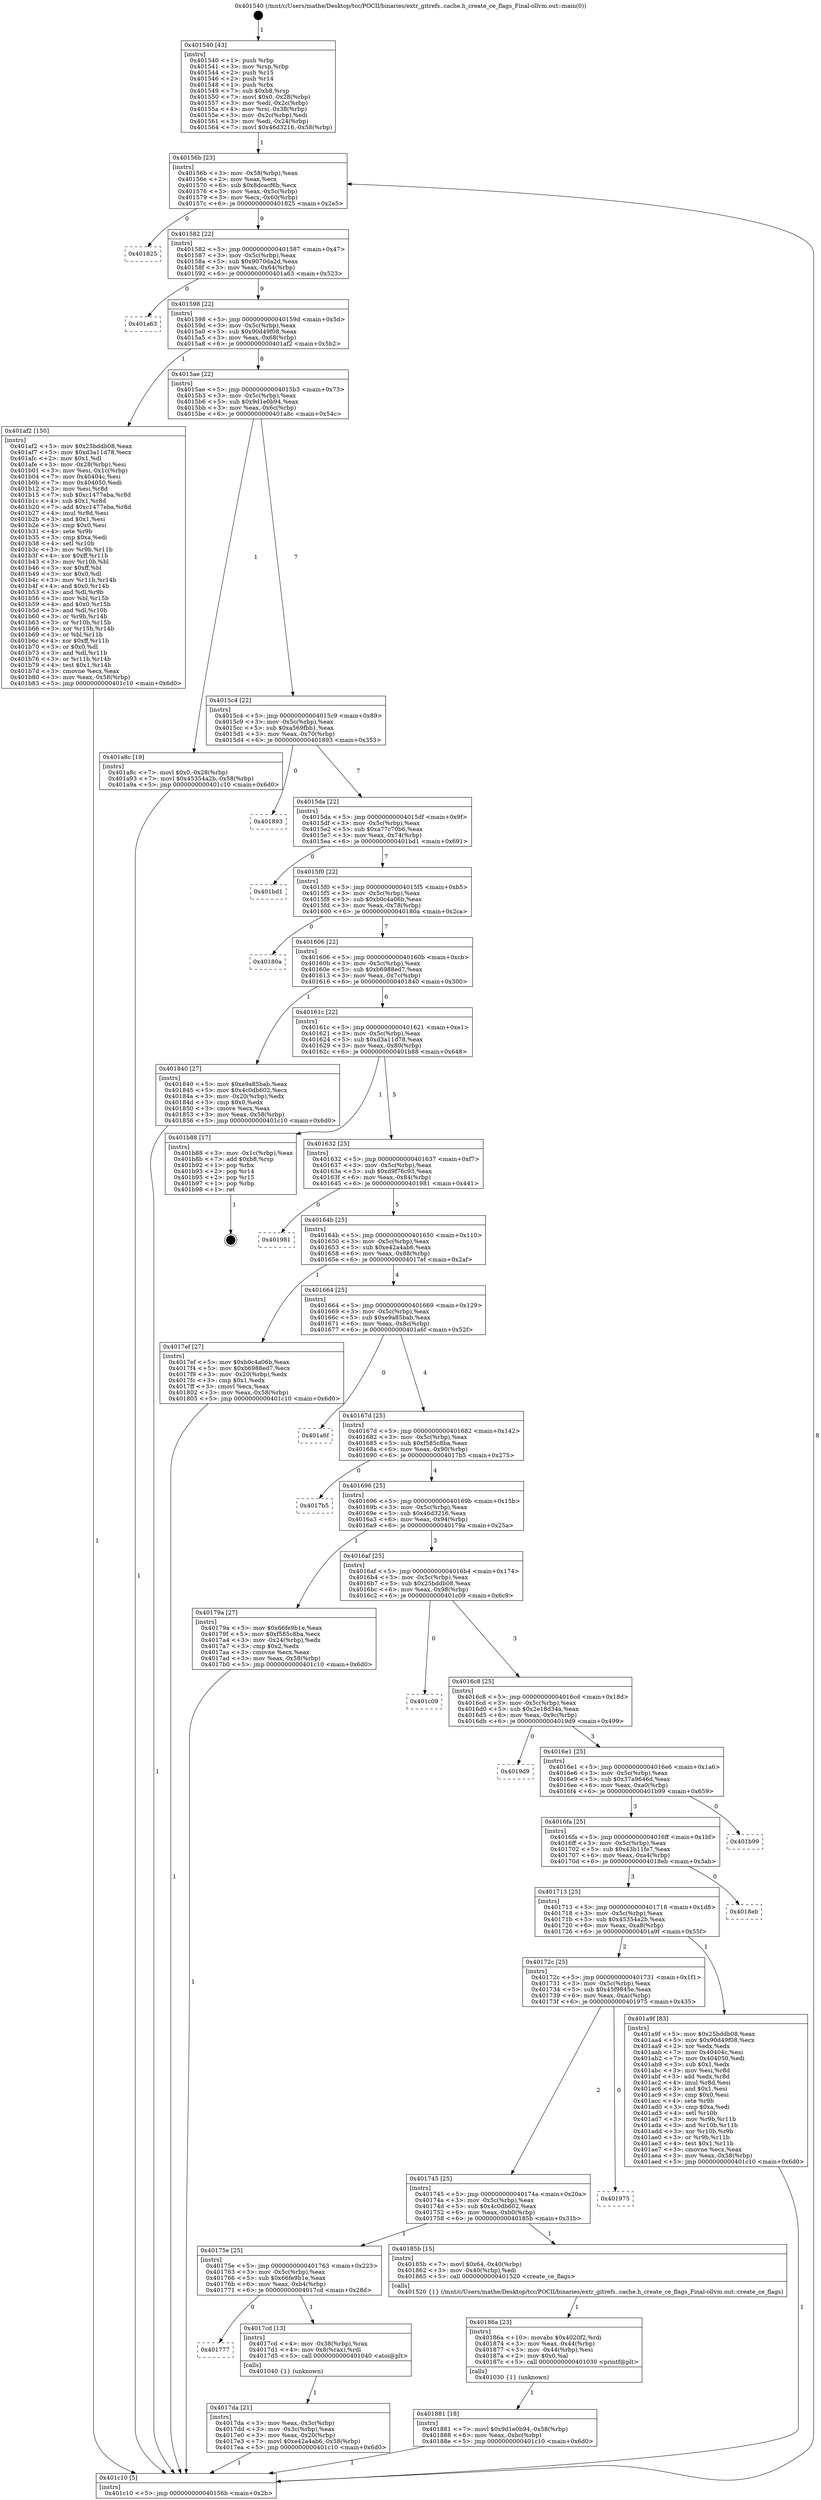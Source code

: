 digraph "0x401540" {
  label = "0x401540 (/mnt/c/Users/mathe/Desktop/tcc/POCII/binaries/extr_gitrefs..cache.h_create_ce_flags_Final-ollvm.out::main(0))"
  labelloc = "t"
  node[shape=record]

  Entry [label="",width=0.3,height=0.3,shape=circle,fillcolor=black,style=filled]
  "0x40156b" [label="{
     0x40156b [23]\l
     | [instrs]\l
     &nbsp;&nbsp;0x40156b \<+3\>: mov -0x58(%rbp),%eax\l
     &nbsp;&nbsp;0x40156e \<+2\>: mov %eax,%ecx\l
     &nbsp;&nbsp;0x401570 \<+6\>: sub $0x8dcacf6b,%ecx\l
     &nbsp;&nbsp;0x401576 \<+3\>: mov %eax,-0x5c(%rbp)\l
     &nbsp;&nbsp;0x401579 \<+3\>: mov %ecx,-0x60(%rbp)\l
     &nbsp;&nbsp;0x40157c \<+6\>: je 0000000000401825 \<main+0x2e5\>\l
  }"]
  "0x401825" [label="{
     0x401825\l
  }", style=dashed]
  "0x401582" [label="{
     0x401582 [22]\l
     | [instrs]\l
     &nbsp;&nbsp;0x401582 \<+5\>: jmp 0000000000401587 \<main+0x47\>\l
     &nbsp;&nbsp;0x401587 \<+3\>: mov -0x5c(%rbp),%eax\l
     &nbsp;&nbsp;0x40158a \<+5\>: sub $0x9070da2d,%eax\l
     &nbsp;&nbsp;0x40158f \<+3\>: mov %eax,-0x64(%rbp)\l
     &nbsp;&nbsp;0x401592 \<+6\>: je 0000000000401a63 \<main+0x523\>\l
  }"]
  Exit [label="",width=0.3,height=0.3,shape=circle,fillcolor=black,style=filled,peripheries=2]
  "0x401a63" [label="{
     0x401a63\l
  }", style=dashed]
  "0x401598" [label="{
     0x401598 [22]\l
     | [instrs]\l
     &nbsp;&nbsp;0x401598 \<+5\>: jmp 000000000040159d \<main+0x5d\>\l
     &nbsp;&nbsp;0x40159d \<+3\>: mov -0x5c(%rbp),%eax\l
     &nbsp;&nbsp;0x4015a0 \<+5\>: sub $0x90d49f08,%eax\l
     &nbsp;&nbsp;0x4015a5 \<+3\>: mov %eax,-0x68(%rbp)\l
     &nbsp;&nbsp;0x4015a8 \<+6\>: je 0000000000401af2 \<main+0x5b2\>\l
  }"]
  "0x401881" [label="{
     0x401881 [18]\l
     | [instrs]\l
     &nbsp;&nbsp;0x401881 \<+7\>: movl $0x9d1e0b94,-0x58(%rbp)\l
     &nbsp;&nbsp;0x401888 \<+6\>: mov %eax,-0xbc(%rbp)\l
     &nbsp;&nbsp;0x40188e \<+5\>: jmp 0000000000401c10 \<main+0x6d0\>\l
  }"]
  "0x401af2" [label="{
     0x401af2 [150]\l
     | [instrs]\l
     &nbsp;&nbsp;0x401af2 \<+5\>: mov $0x25bddb08,%eax\l
     &nbsp;&nbsp;0x401af7 \<+5\>: mov $0xd3a11d78,%ecx\l
     &nbsp;&nbsp;0x401afc \<+2\>: mov $0x1,%dl\l
     &nbsp;&nbsp;0x401afe \<+3\>: mov -0x28(%rbp),%esi\l
     &nbsp;&nbsp;0x401b01 \<+3\>: mov %esi,-0x1c(%rbp)\l
     &nbsp;&nbsp;0x401b04 \<+7\>: mov 0x40404c,%esi\l
     &nbsp;&nbsp;0x401b0b \<+7\>: mov 0x404050,%edi\l
     &nbsp;&nbsp;0x401b12 \<+3\>: mov %esi,%r8d\l
     &nbsp;&nbsp;0x401b15 \<+7\>: sub $0xc1477eba,%r8d\l
     &nbsp;&nbsp;0x401b1c \<+4\>: sub $0x1,%r8d\l
     &nbsp;&nbsp;0x401b20 \<+7\>: add $0xc1477eba,%r8d\l
     &nbsp;&nbsp;0x401b27 \<+4\>: imul %r8d,%esi\l
     &nbsp;&nbsp;0x401b2b \<+3\>: and $0x1,%esi\l
     &nbsp;&nbsp;0x401b2e \<+3\>: cmp $0x0,%esi\l
     &nbsp;&nbsp;0x401b31 \<+4\>: sete %r9b\l
     &nbsp;&nbsp;0x401b35 \<+3\>: cmp $0xa,%edi\l
     &nbsp;&nbsp;0x401b38 \<+4\>: setl %r10b\l
     &nbsp;&nbsp;0x401b3c \<+3\>: mov %r9b,%r11b\l
     &nbsp;&nbsp;0x401b3f \<+4\>: xor $0xff,%r11b\l
     &nbsp;&nbsp;0x401b43 \<+3\>: mov %r10b,%bl\l
     &nbsp;&nbsp;0x401b46 \<+3\>: xor $0xff,%bl\l
     &nbsp;&nbsp;0x401b49 \<+3\>: xor $0x0,%dl\l
     &nbsp;&nbsp;0x401b4c \<+3\>: mov %r11b,%r14b\l
     &nbsp;&nbsp;0x401b4f \<+4\>: and $0x0,%r14b\l
     &nbsp;&nbsp;0x401b53 \<+3\>: and %dl,%r9b\l
     &nbsp;&nbsp;0x401b56 \<+3\>: mov %bl,%r15b\l
     &nbsp;&nbsp;0x401b59 \<+4\>: and $0x0,%r15b\l
     &nbsp;&nbsp;0x401b5d \<+3\>: and %dl,%r10b\l
     &nbsp;&nbsp;0x401b60 \<+3\>: or %r9b,%r14b\l
     &nbsp;&nbsp;0x401b63 \<+3\>: or %r10b,%r15b\l
     &nbsp;&nbsp;0x401b66 \<+3\>: xor %r15b,%r14b\l
     &nbsp;&nbsp;0x401b69 \<+3\>: or %bl,%r11b\l
     &nbsp;&nbsp;0x401b6c \<+4\>: xor $0xff,%r11b\l
     &nbsp;&nbsp;0x401b70 \<+3\>: or $0x0,%dl\l
     &nbsp;&nbsp;0x401b73 \<+3\>: and %dl,%r11b\l
     &nbsp;&nbsp;0x401b76 \<+3\>: or %r11b,%r14b\l
     &nbsp;&nbsp;0x401b79 \<+4\>: test $0x1,%r14b\l
     &nbsp;&nbsp;0x401b7d \<+3\>: cmovne %ecx,%eax\l
     &nbsp;&nbsp;0x401b80 \<+3\>: mov %eax,-0x58(%rbp)\l
     &nbsp;&nbsp;0x401b83 \<+5\>: jmp 0000000000401c10 \<main+0x6d0\>\l
  }"]
  "0x4015ae" [label="{
     0x4015ae [22]\l
     | [instrs]\l
     &nbsp;&nbsp;0x4015ae \<+5\>: jmp 00000000004015b3 \<main+0x73\>\l
     &nbsp;&nbsp;0x4015b3 \<+3\>: mov -0x5c(%rbp),%eax\l
     &nbsp;&nbsp;0x4015b6 \<+5\>: sub $0x9d1e0b94,%eax\l
     &nbsp;&nbsp;0x4015bb \<+3\>: mov %eax,-0x6c(%rbp)\l
     &nbsp;&nbsp;0x4015be \<+6\>: je 0000000000401a8c \<main+0x54c\>\l
  }"]
  "0x40186a" [label="{
     0x40186a [23]\l
     | [instrs]\l
     &nbsp;&nbsp;0x40186a \<+10\>: movabs $0x4020f2,%rdi\l
     &nbsp;&nbsp;0x401874 \<+3\>: mov %eax,-0x44(%rbp)\l
     &nbsp;&nbsp;0x401877 \<+3\>: mov -0x44(%rbp),%esi\l
     &nbsp;&nbsp;0x40187a \<+2\>: mov $0x0,%al\l
     &nbsp;&nbsp;0x40187c \<+5\>: call 0000000000401030 \<printf@plt\>\l
     | [calls]\l
     &nbsp;&nbsp;0x401030 \{1\} (unknown)\l
  }"]
  "0x401a8c" [label="{
     0x401a8c [19]\l
     | [instrs]\l
     &nbsp;&nbsp;0x401a8c \<+7\>: movl $0x0,-0x28(%rbp)\l
     &nbsp;&nbsp;0x401a93 \<+7\>: movl $0x45354a2b,-0x58(%rbp)\l
     &nbsp;&nbsp;0x401a9a \<+5\>: jmp 0000000000401c10 \<main+0x6d0\>\l
  }"]
  "0x4015c4" [label="{
     0x4015c4 [22]\l
     | [instrs]\l
     &nbsp;&nbsp;0x4015c4 \<+5\>: jmp 00000000004015c9 \<main+0x89\>\l
     &nbsp;&nbsp;0x4015c9 \<+3\>: mov -0x5c(%rbp),%eax\l
     &nbsp;&nbsp;0x4015cc \<+5\>: sub $0xa569fbb1,%eax\l
     &nbsp;&nbsp;0x4015d1 \<+3\>: mov %eax,-0x70(%rbp)\l
     &nbsp;&nbsp;0x4015d4 \<+6\>: je 0000000000401893 \<main+0x353\>\l
  }"]
  "0x4017da" [label="{
     0x4017da [21]\l
     | [instrs]\l
     &nbsp;&nbsp;0x4017da \<+3\>: mov %eax,-0x3c(%rbp)\l
     &nbsp;&nbsp;0x4017dd \<+3\>: mov -0x3c(%rbp),%eax\l
     &nbsp;&nbsp;0x4017e0 \<+3\>: mov %eax,-0x20(%rbp)\l
     &nbsp;&nbsp;0x4017e3 \<+7\>: movl $0xe42a4ab6,-0x58(%rbp)\l
     &nbsp;&nbsp;0x4017ea \<+5\>: jmp 0000000000401c10 \<main+0x6d0\>\l
  }"]
  "0x401893" [label="{
     0x401893\l
  }", style=dashed]
  "0x4015da" [label="{
     0x4015da [22]\l
     | [instrs]\l
     &nbsp;&nbsp;0x4015da \<+5\>: jmp 00000000004015df \<main+0x9f\>\l
     &nbsp;&nbsp;0x4015df \<+3\>: mov -0x5c(%rbp),%eax\l
     &nbsp;&nbsp;0x4015e2 \<+5\>: sub $0xa77c70b6,%eax\l
     &nbsp;&nbsp;0x4015e7 \<+3\>: mov %eax,-0x74(%rbp)\l
     &nbsp;&nbsp;0x4015ea \<+6\>: je 0000000000401bd1 \<main+0x691\>\l
  }"]
  "0x401777" [label="{
     0x401777\l
  }", style=dashed]
  "0x401bd1" [label="{
     0x401bd1\l
  }", style=dashed]
  "0x4015f0" [label="{
     0x4015f0 [22]\l
     | [instrs]\l
     &nbsp;&nbsp;0x4015f0 \<+5\>: jmp 00000000004015f5 \<main+0xb5\>\l
     &nbsp;&nbsp;0x4015f5 \<+3\>: mov -0x5c(%rbp),%eax\l
     &nbsp;&nbsp;0x4015f8 \<+5\>: sub $0xb0c4a06b,%eax\l
     &nbsp;&nbsp;0x4015fd \<+3\>: mov %eax,-0x78(%rbp)\l
     &nbsp;&nbsp;0x401600 \<+6\>: je 000000000040180a \<main+0x2ca\>\l
  }"]
  "0x4017cd" [label="{
     0x4017cd [13]\l
     | [instrs]\l
     &nbsp;&nbsp;0x4017cd \<+4\>: mov -0x38(%rbp),%rax\l
     &nbsp;&nbsp;0x4017d1 \<+4\>: mov 0x8(%rax),%rdi\l
     &nbsp;&nbsp;0x4017d5 \<+5\>: call 0000000000401040 \<atoi@plt\>\l
     | [calls]\l
     &nbsp;&nbsp;0x401040 \{1\} (unknown)\l
  }"]
  "0x40180a" [label="{
     0x40180a\l
  }", style=dashed]
  "0x401606" [label="{
     0x401606 [22]\l
     | [instrs]\l
     &nbsp;&nbsp;0x401606 \<+5\>: jmp 000000000040160b \<main+0xcb\>\l
     &nbsp;&nbsp;0x40160b \<+3\>: mov -0x5c(%rbp),%eax\l
     &nbsp;&nbsp;0x40160e \<+5\>: sub $0xb6988ed7,%eax\l
     &nbsp;&nbsp;0x401613 \<+3\>: mov %eax,-0x7c(%rbp)\l
     &nbsp;&nbsp;0x401616 \<+6\>: je 0000000000401840 \<main+0x300\>\l
  }"]
  "0x40175e" [label="{
     0x40175e [25]\l
     | [instrs]\l
     &nbsp;&nbsp;0x40175e \<+5\>: jmp 0000000000401763 \<main+0x223\>\l
     &nbsp;&nbsp;0x401763 \<+3\>: mov -0x5c(%rbp),%eax\l
     &nbsp;&nbsp;0x401766 \<+5\>: sub $0x66fe9b1e,%eax\l
     &nbsp;&nbsp;0x40176b \<+6\>: mov %eax,-0xb4(%rbp)\l
     &nbsp;&nbsp;0x401771 \<+6\>: je 00000000004017cd \<main+0x28d\>\l
  }"]
  "0x401840" [label="{
     0x401840 [27]\l
     | [instrs]\l
     &nbsp;&nbsp;0x401840 \<+5\>: mov $0xe9a85bab,%eax\l
     &nbsp;&nbsp;0x401845 \<+5\>: mov $0x4c0db602,%ecx\l
     &nbsp;&nbsp;0x40184a \<+3\>: mov -0x20(%rbp),%edx\l
     &nbsp;&nbsp;0x40184d \<+3\>: cmp $0x0,%edx\l
     &nbsp;&nbsp;0x401850 \<+3\>: cmove %ecx,%eax\l
     &nbsp;&nbsp;0x401853 \<+3\>: mov %eax,-0x58(%rbp)\l
     &nbsp;&nbsp;0x401856 \<+5\>: jmp 0000000000401c10 \<main+0x6d0\>\l
  }"]
  "0x40161c" [label="{
     0x40161c [22]\l
     | [instrs]\l
     &nbsp;&nbsp;0x40161c \<+5\>: jmp 0000000000401621 \<main+0xe1\>\l
     &nbsp;&nbsp;0x401621 \<+3\>: mov -0x5c(%rbp),%eax\l
     &nbsp;&nbsp;0x401624 \<+5\>: sub $0xd3a11d78,%eax\l
     &nbsp;&nbsp;0x401629 \<+3\>: mov %eax,-0x80(%rbp)\l
     &nbsp;&nbsp;0x40162c \<+6\>: je 0000000000401b88 \<main+0x648\>\l
  }"]
  "0x40185b" [label="{
     0x40185b [15]\l
     | [instrs]\l
     &nbsp;&nbsp;0x40185b \<+7\>: movl $0x64,-0x40(%rbp)\l
     &nbsp;&nbsp;0x401862 \<+3\>: mov -0x40(%rbp),%edi\l
     &nbsp;&nbsp;0x401865 \<+5\>: call 0000000000401520 \<create_ce_flags\>\l
     | [calls]\l
     &nbsp;&nbsp;0x401520 \{1\} (/mnt/c/Users/mathe/Desktop/tcc/POCII/binaries/extr_gitrefs..cache.h_create_ce_flags_Final-ollvm.out::create_ce_flags)\l
  }"]
  "0x401b88" [label="{
     0x401b88 [17]\l
     | [instrs]\l
     &nbsp;&nbsp;0x401b88 \<+3\>: mov -0x1c(%rbp),%eax\l
     &nbsp;&nbsp;0x401b8b \<+7\>: add $0xb8,%rsp\l
     &nbsp;&nbsp;0x401b92 \<+1\>: pop %rbx\l
     &nbsp;&nbsp;0x401b93 \<+2\>: pop %r14\l
     &nbsp;&nbsp;0x401b95 \<+2\>: pop %r15\l
     &nbsp;&nbsp;0x401b97 \<+1\>: pop %rbp\l
     &nbsp;&nbsp;0x401b98 \<+1\>: ret\l
  }"]
  "0x401632" [label="{
     0x401632 [25]\l
     | [instrs]\l
     &nbsp;&nbsp;0x401632 \<+5\>: jmp 0000000000401637 \<main+0xf7\>\l
     &nbsp;&nbsp;0x401637 \<+3\>: mov -0x5c(%rbp),%eax\l
     &nbsp;&nbsp;0x40163a \<+5\>: sub $0xd9f76c93,%eax\l
     &nbsp;&nbsp;0x40163f \<+6\>: mov %eax,-0x84(%rbp)\l
     &nbsp;&nbsp;0x401645 \<+6\>: je 0000000000401981 \<main+0x441\>\l
  }"]
  "0x401745" [label="{
     0x401745 [25]\l
     | [instrs]\l
     &nbsp;&nbsp;0x401745 \<+5\>: jmp 000000000040174a \<main+0x20a\>\l
     &nbsp;&nbsp;0x40174a \<+3\>: mov -0x5c(%rbp),%eax\l
     &nbsp;&nbsp;0x40174d \<+5\>: sub $0x4c0db602,%eax\l
     &nbsp;&nbsp;0x401752 \<+6\>: mov %eax,-0xb0(%rbp)\l
     &nbsp;&nbsp;0x401758 \<+6\>: je 000000000040185b \<main+0x31b\>\l
  }"]
  "0x401981" [label="{
     0x401981\l
  }", style=dashed]
  "0x40164b" [label="{
     0x40164b [25]\l
     | [instrs]\l
     &nbsp;&nbsp;0x40164b \<+5\>: jmp 0000000000401650 \<main+0x110\>\l
     &nbsp;&nbsp;0x401650 \<+3\>: mov -0x5c(%rbp),%eax\l
     &nbsp;&nbsp;0x401653 \<+5\>: sub $0xe42a4ab6,%eax\l
     &nbsp;&nbsp;0x401658 \<+6\>: mov %eax,-0x88(%rbp)\l
     &nbsp;&nbsp;0x40165e \<+6\>: je 00000000004017ef \<main+0x2af\>\l
  }"]
  "0x401975" [label="{
     0x401975\l
  }", style=dashed]
  "0x4017ef" [label="{
     0x4017ef [27]\l
     | [instrs]\l
     &nbsp;&nbsp;0x4017ef \<+5\>: mov $0xb0c4a06b,%eax\l
     &nbsp;&nbsp;0x4017f4 \<+5\>: mov $0xb6988ed7,%ecx\l
     &nbsp;&nbsp;0x4017f9 \<+3\>: mov -0x20(%rbp),%edx\l
     &nbsp;&nbsp;0x4017fc \<+3\>: cmp $0x1,%edx\l
     &nbsp;&nbsp;0x4017ff \<+3\>: cmovl %ecx,%eax\l
     &nbsp;&nbsp;0x401802 \<+3\>: mov %eax,-0x58(%rbp)\l
     &nbsp;&nbsp;0x401805 \<+5\>: jmp 0000000000401c10 \<main+0x6d0\>\l
  }"]
  "0x401664" [label="{
     0x401664 [25]\l
     | [instrs]\l
     &nbsp;&nbsp;0x401664 \<+5\>: jmp 0000000000401669 \<main+0x129\>\l
     &nbsp;&nbsp;0x401669 \<+3\>: mov -0x5c(%rbp),%eax\l
     &nbsp;&nbsp;0x40166c \<+5\>: sub $0xe9a85bab,%eax\l
     &nbsp;&nbsp;0x401671 \<+6\>: mov %eax,-0x8c(%rbp)\l
     &nbsp;&nbsp;0x401677 \<+6\>: je 0000000000401a6f \<main+0x52f\>\l
  }"]
  "0x40172c" [label="{
     0x40172c [25]\l
     | [instrs]\l
     &nbsp;&nbsp;0x40172c \<+5\>: jmp 0000000000401731 \<main+0x1f1\>\l
     &nbsp;&nbsp;0x401731 \<+3\>: mov -0x5c(%rbp),%eax\l
     &nbsp;&nbsp;0x401734 \<+5\>: sub $0x45f9845e,%eax\l
     &nbsp;&nbsp;0x401739 \<+6\>: mov %eax,-0xac(%rbp)\l
     &nbsp;&nbsp;0x40173f \<+6\>: je 0000000000401975 \<main+0x435\>\l
  }"]
  "0x401a6f" [label="{
     0x401a6f\l
  }", style=dashed]
  "0x40167d" [label="{
     0x40167d [25]\l
     | [instrs]\l
     &nbsp;&nbsp;0x40167d \<+5\>: jmp 0000000000401682 \<main+0x142\>\l
     &nbsp;&nbsp;0x401682 \<+3\>: mov -0x5c(%rbp),%eax\l
     &nbsp;&nbsp;0x401685 \<+5\>: sub $0xf585c8ba,%eax\l
     &nbsp;&nbsp;0x40168a \<+6\>: mov %eax,-0x90(%rbp)\l
     &nbsp;&nbsp;0x401690 \<+6\>: je 00000000004017b5 \<main+0x275\>\l
  }"]
  "0x401a9f" [label="{
     0x401a9f [83]\l
     | [instrs]\l
     &nbsp;&nbsp;0x401a9f \<+5\>: mov $0x25bddb08,%eax\l
     &nbsp;&nbsp;0x401aa4 \<+5\>: mov $0x90d49f08,%ecx\l
     &nbsp;&nbsp;0x401aa9 \<+2\>: xor %edx,%edx\l
     &nbsp;&nbsp;0x401aab \<+7\>: mov 0x40404c,%esi\l
     &nbsp;&nbsp;0x401ab2 \<+7\>: mov 0x404050,%edi\l
     &nbsp;&nbsp;0x401ab9 \<+3\>: sub $0x1,%edx\l
     &nbsp;&nbsp;0x401abc \<+3\>: mov %esi,%r8d\l
     &nbsp;&nbsp;0x401abf \<+3\>: add %edx,%r8d\l
     &nbsp;&nbsp;0x401ac2 \<+4\>: imul %r8d,%esi\l
     &nbsp;&nbsp;0x401ac6 \<+3\>: and $0x1,%esi\l
     &nbsp;&nbsp;0x401ac9 \<+3\>: cmp $0x0,%esi\l
     &nbsp;&nbsp;0x401acc \<+4\>: sete %r9b\l
     &nbsp;&nbsp;0x401ad0 \<+3\>: cmp $0xa,%edi\l
     &nbsp;&nbsp;0x401ad3 \<+4\>: setl %r10b\l
     &nbsp;&nbsp;0x401ad7 \<+3\>: mov %r9b,%r11b\l
     &nbsp;&nbsp;0x401ada \<+3\>: and %r10b,%r11b\l
     &nbsp;&nbsp;0x401add \<+3\>: xor %r10b,%r9b\l
     &nbsp;&nbsp;0x401ae0 \<+3\>: or %r9b,%r11b\l
     &nbsp;&nbsp;0x401ae3 \<+4\>: test $0x1,%r11b\l
     &nbsp;&nbsp;0x401ae7 \<+3\>: cmovne %ecx,%eax\l
     &nbsp;&nbsp;0x401aea \<+3\>: mov %eax,-0x58(%rbp)\l
     &nbsp;&nbsp;0x401aed \<+5\>: jmp 0000000000401c10 \<main+0x6d0\>\l
  }"]
  "0x4017b5" [label="{
     0x4017b5\l
  }", style=dashed]
  "0x401696" [label="{
     0x401696 [25]\l
     | [instrs]\l
     &nbsp;&nbsp;0x401696 \<+5\>: jmp 000000000040169b \<main+0x15b\>\l
     &nbsp;&nbsp;0x40169b \<+3\>: mov -0x5c(%rbp),%eax\l
     &nbsp;&nbsp;0x40169e \<+5\>: sub $0x46d3216,%eax\l
     &nbsp;&nbsp;0x4016a3 \<+6\>: mov %eax,-0x94(%rbp)\l
     &nbsp;&nbsp;0x4016a9 \<+6\>: je 000000000040179a \<main+0x25a\>\l
  }"]
  "0x401713" [label="{
     0x401713 [25]\l
     | [instrs]\l
     &nbsp;&nbsp;0x401713 \<+5\>: jmp 0000000000401718 \<main+0x1d8\>\l
     &nbsp;&nbsp;0x401718 \<+3\>: mov -0x5c(%rbp),%eax\l
     &nbsp;&nbsp;0x40171b \<+5\>: sub $0x45354a2b,%eax\l
     &nbsp;&nbsp;0x401720 \<+6\>: mov %eax,-0xa8(%rbp)\l
     &nbsp;&nbsp;0x401726 \<+6\>: je 0000000000401a9f \<main+0x55f\>\l
  }"]
  "0x40179a" [label="{
     0x40179a [27]\l
     | [instrs]\l
     &nbsp;&nbsp;0x40179a \<+5\>: mov $0x66fe9b1e,%eax\l
     &nbsp;&nbsp;0x40179f \<+5\>: mov $0xf585c8ba,%ecx\l
     &nbsp;&nbsp;0x4017a4 \<+3\>: mov -0x24(%rbp),%edx\l
     &nbsp;&nbsp;0x4017a7 \<+3\>: cmp $0x2,%edx\l
     &nbsp;&nbsp;0x4017aa \<+3\>: cmovne %ecx,%eax\l
     &nbsp;&nbsp;0x4017ad \<+3\>: mov %eax,-0x58(%rbp)\l
     &nbsp;&nbsp;0x4017b0 \<+5\>: jmp 0000000000401c10 \<main+0x6d0\>\l
  }"]
  "0x4016af" [label="{
     0x4016af [25]\l
     | [instrs]\l
     &nbsp;&nbsp;0x4016af \<+5\>: jmp 00000000004016b4 \<main+0x174\>\l
     &nbsp;&nbsp;0x4016b4 \<+3\>: mov -0x5c(%rbp),%eax\l
     &nbsp;&nbsp;0x4016b7 \<+5\>: sub $0x25bddb08,%eax\l
     &nbsp;&nbsp;0x4016bc \<+6\>: mov %eax,-0x98(%rbp)\l
     &nbsp;&nbsp;0x4016c2 \<+6\>: je 0000000000401c09 \<main+0x6c9\>\l
  }"]
  "0x401c10" [label="{
     0x401c10 [5]\l
     | [instrs]\l
     &nbsp;&nbsp;0x401c10 \<+5\>: jmp 000000000040156b \<main+0x2b\>\l
  }"]
  "0x401540" [label="{
     0x401540 [43]\l
     | [instrs]\l
     &nbsp;&nbsp;0x401540 \<+1\>: push %rbp\l
     &nbsp;&nbsp;0x401541 \<+3\>: mov %rsp,%rbp\l
     &nbsp;&nbsp;0x401544 \<+2\>: push %r15\l
     &nbsp;&nbsp;0x401546 \<+2\>: push %r14\l
     &nbsp;&nbsp;0x401548 \<+1\>: push %rbx\l
     &nbsp;&nbsp;0x401549 \<+7\>: sub $0xb8,%rsp\l
     &nbsp;&nbsp;0x401550 \<+7\>: movl $0x0,-0x28(%rbp)\l
     &nbsp;&nbsp;0x401557 \<+3\>: mov %edi,-0x2c(%rbp)\l
     &nbsp;&nbsp;0x40155a \<+4\>: mov %rsi,-0x38(%rbp)\l
     &nbsp;&nbsp;0x40155e \<+3\>: mov -0x2c(%rbp),%edi\l
     &nbsp;&nbsp;0x401561 \<+3\>: mov %edi,-0x24(%rbp)\l
     &nbsp;&nbsp;0x401564 \<+7\>: movl $0x46d3216,-0x58(%rbp)\l
  }"]
  "0x4018eb" [label="{
     0x4018eb\l
  }", style=dashed]
  "0x401c09" [label="{
     0x401c09\l
  }", style=dashed]
  "0x4016c8" [label="{
     0x4016c8 [25]\l
     | [instrs]\l
     &nbsp;&nbsp;0x4016c8 \<+5\>: jmp 00000000004016cd \<main+0x18d\>\l
     &nbsp;&nbsp;0x4016cd \<+3\>: mov -0x5c(%rbp),%eax\l
     &nbsp;&nbsp;0x4016d0 \<+5\>: sub $0x2e18d34a,%eax\l
     &nbsp;&nbsp;0x4016d5 \<+6\>: mov %eax,-0x9c(%rbp)\l
     &nbsp;&nbsp;0x4016db \<+6\>: je 00000000004019d9 \<main+0x499\>\l
  }"]
  "0x4016fa" [label="{
     0x4016fa [25]\l
     | [instrs]\l
     &nbsp;&nbsp;0x4016fa \<+5\>: jmp 00000000004016ff \<main+0x1bf\>\l
     &nbsp;&nbsp;0x4016ff \<+3\>: mov -0x5c(%rbp),%eax\l
     &nbsp;&nbsp;0x401702 \<+5\>: sub $0x43b11fe7,%eax\l
     &nbsp;&nbsp;0x401707 \<+6\>: mov %eax,-0xa4(%rbp)\l
     &nbsp;&nbsp;0x40170d \<+6\>: je 00000000004018eb \<main+0x3ab\>\l
  }"]
  "0x4019d9" [label="{
     0x4019d9\l
  }", style=dashed]
  "0x4016e1" [label="{
     0x4016e1 [25]\l
     | [instrs]\l
     &nbsp;&nbsp;0x4016e1 \<+5\>: jmp 00000000004016e6 \<main+0x1a6\>\l
     &nbsp;&nbsp;0x4016e6 \<+3\>: mov -0x5c(%rbp),%eax\l
     &nbsp;&nbsp;0x4016e9 \<+5\>: sub $0x37a9646d,%eax\l
     &nbsp;&nbsp;0x4016ee \<+6\>: mov %eax,-0xa0(%rbp)\l
     &nbsp;&nbsp;0x4016f4 \<+6\>: je 0000000000401b99 \<main+0x659\>\l
  }"]
  "0x401b99" [label="{
     0x401b99\l
  }", style=dashed]
  Entry -> "0x401540" [label=" 1"]
  "0x40156b" -> "0x401825" [label=" 0"]
  "0x40156b" -> "0x401582" [label=" 9"]
  "0x401b88" -> Exit [label=" 1"]
  "0x401582" -> "0x401a63" [label=" 0"]
  "0x401582" -> "0x401598" [label=" 9"]
  "0x401af2" -> "0x401c10" [label=" 1"]
  "0x401598" -> "0x401af2" [label=" 1"]
  "0x401598" -> "0x4015ae" [label=" 8"]
  "0x401a9f" -> "0x401c10" [label=" 1"]
  "0x4015ae" -> "0x401a8c" [label=" 1"]
  "0x4015ae" -> "0x4015c4" [label=" 7"]
  "0x401a8c" -> "0x401c10" [label=" 1"]
  "0x4015c4" -> "0x401893" [label=" 0"]
  "0x4015c4" -> "0x4015da" [label=" 7"]
  "0x401881" -> "0x401c10" [label=" 1"]
  "0x4015da" -> "0x401bd1" [label=" 0"]
  "0x4015da" -> "0x4015f0" [label=" 7"]
  "0x40186a" -> "0x401881" [label=" 1"]
  "0x4015f0" -> "0x40180a" [label=" 0"]
  "0x4015f0" -> "0x401606" [label=" 7"]
  "0x40185b" -> "0x40186a" [label=" 1"]
  "0x401606" -> "0x401840" [label=" 1"]
  "0x401606" -> "0x40161c" [label=" 6"]
  "0x4017ef" -> "0x401c10" [label=" 1"]
  "0x40161c" -> "0x401b88" [label=" 1"]
  "0x40161c" -> "0x401632" [label=" 5"]
  "0x4017da" -> "0x401c10" [label=" 1"]
  "0x401632" -> "0x401981" [label=" 0"]
  "0x401632" -> "0x40164b" [label=" 5"]
  "0x40175e" -> "0x401777" [label=" 0"]
  "0x40164b" -> "0x4017ef" [label=" 1"]
  "0x40164b" -> "0x401664" [label=" 4"]
  "0x40175e" -> "0x4017cd" [label=" 1"]
  "0x401664" -> "0x401a6f" [label=" 0"]
  "0x401664" -> "0x40167d" [label=" 4"]
  "0x401745" -> "0x40175e" [label=" 1"]
  "0x40167d" -> "0x4017b5" [label=" 0"]
  "0x40167d" -> "0x401696" [label=" 4"]
  "0x401745" -> "0x40185b" [label=" 1"]
  "0x401696" -> "0x40179a" [label=" 1"]
  "0x401696" -> "0x4016af" [label=" 3"]
  "0x40179a" -> "0x401c10" [label=" 1"]
  "0x401540" -> "0x40156b" [label=" 1"]
  "0x401c10" -> "0x40156b" [label=" 8"]
  "0x40172c" -> "0x401745" [label=" 2"]
  "0x4016af" -> "0x401c09" [label=" 0"]
  "0x4016af" -> "0x4016c8" [label=" 3"]
  "0x40172c" -> "0x401975" [label=" 0"]
  "0x4016c8" -> "0x4019d9" [label=" 0"]
  "0x4016c8" -> "0x4016e1" [label=" 3"]
  "0x401713" -> "0x40172c" [label=" 2"]
  "0x4016e1" -> "0x401b99" [label=" 0"]
  "0x4016e1" -> "0x4016fa" [label=" 3"]
  "0x401840" -> "0x401c10" [label=" 1"]
  "0x4016fa" -> "0x4018eb" [label=" 0"]
  "0x4016fa" -> "0x401713" [label=" 3"]
  "0x4017cd" -> "0x4017da" [label=" 1"]
  "0x401713" -> "0x401a9f" [label=" 1"]
}
